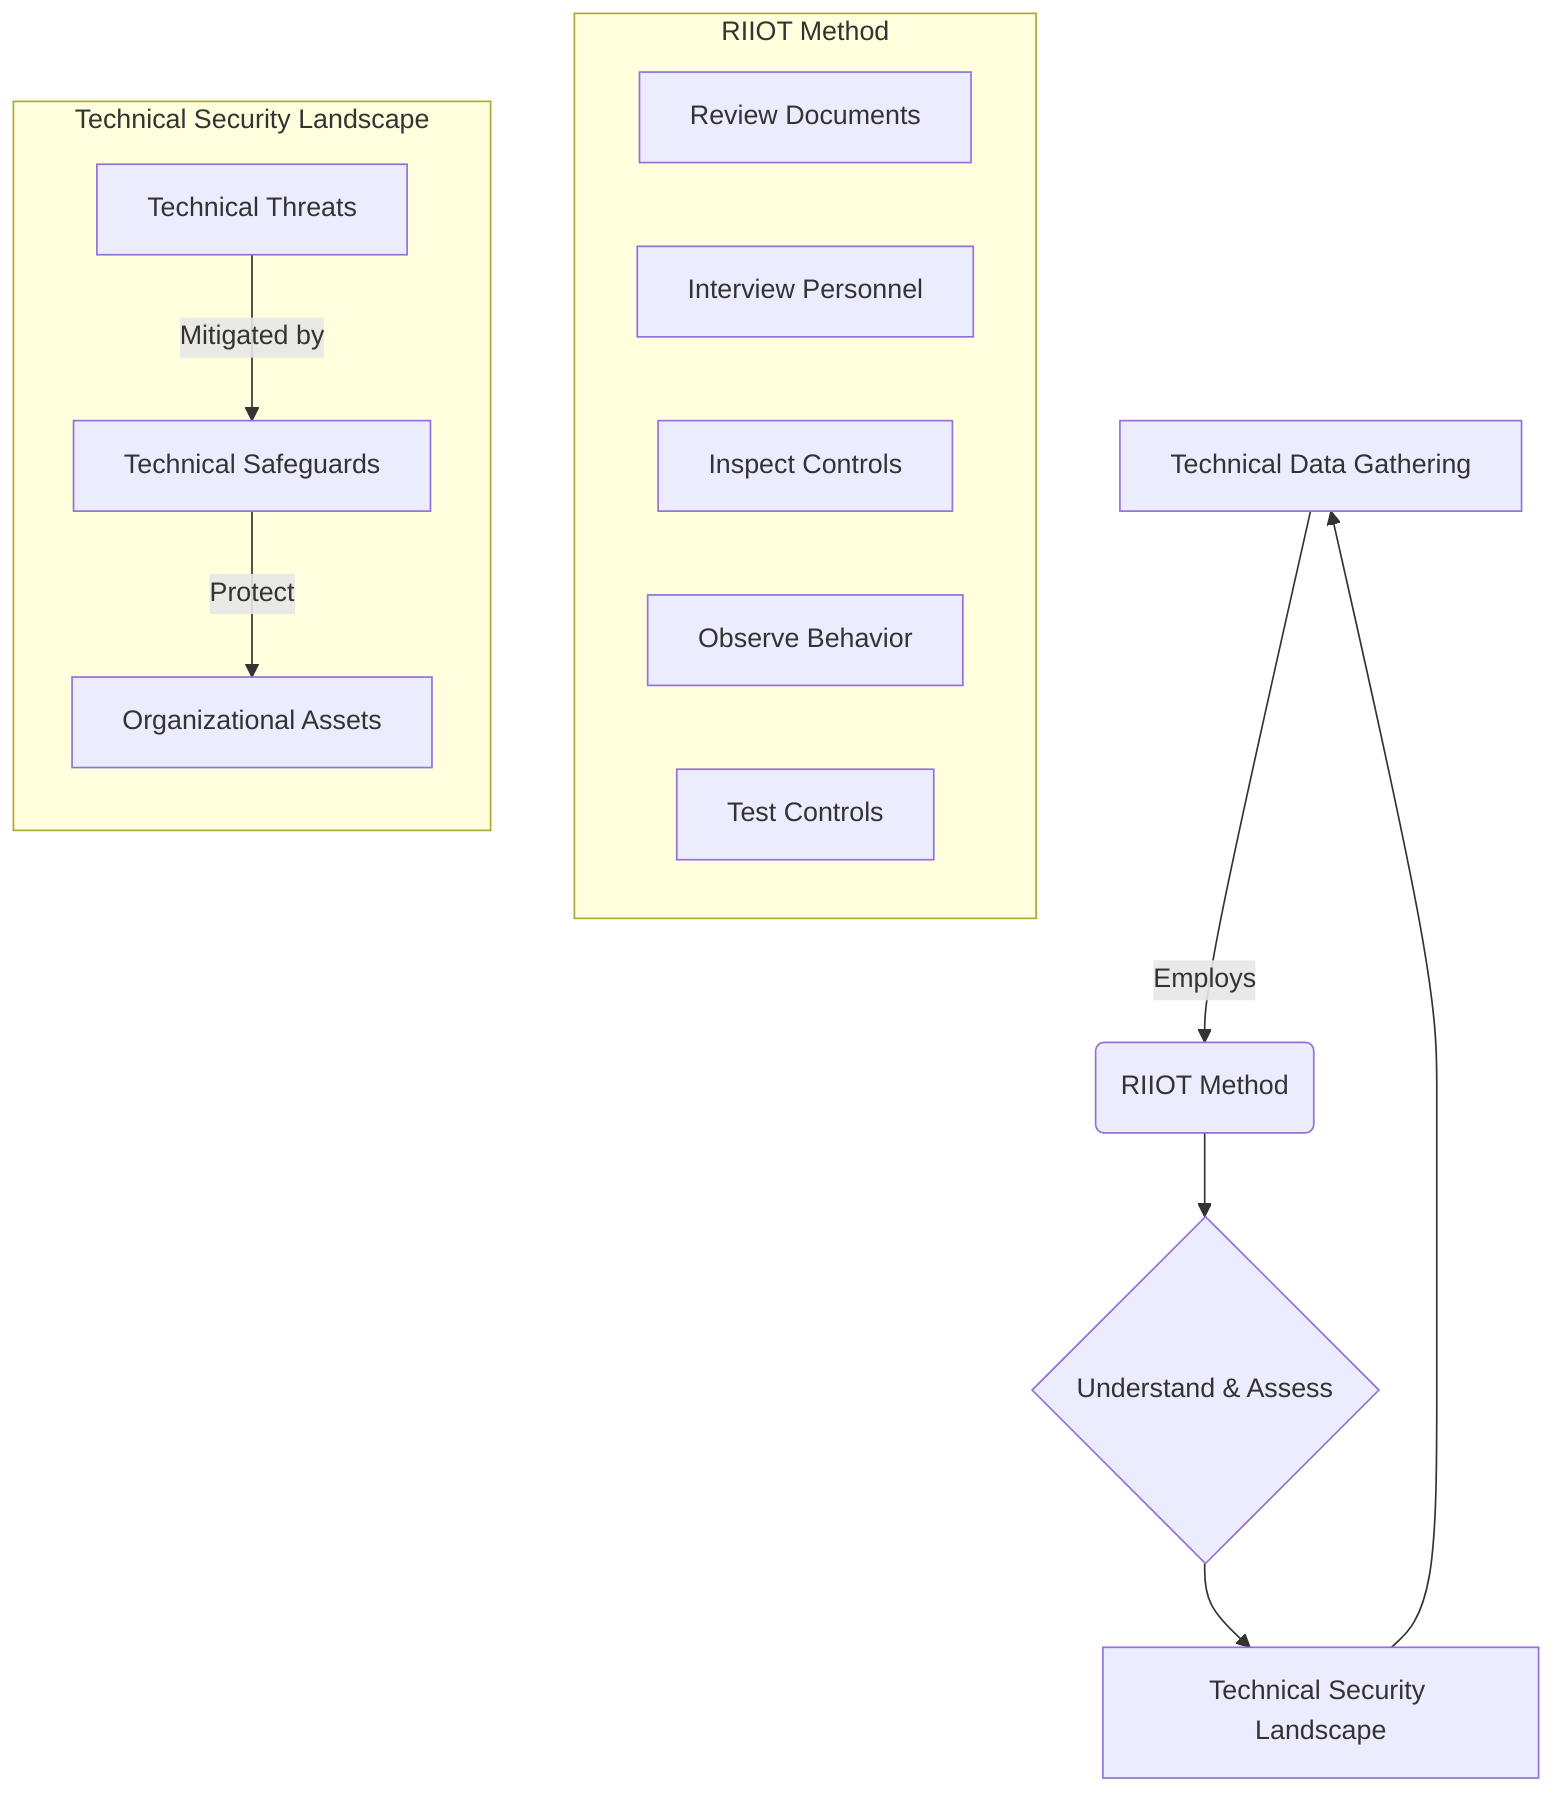 graph TD
    A[Technical Data Gathering] -->|Employs| B(RIIOT Method);
    
    subgraph RIIOT Method
        direction LR
        B1[Review Documents]
        B2[Interview Personnel]
        B3[Inspect Controls]
        B4[Observe Behavior]
        B5[Test Controls]
    end

    B --> C{Understand & Assess};
    C --> D[Technical Security Landscape];

    subgraph Technical Security Landscape
        direction TB
        E[Technical Threats] -->|Mitigated by| F[Technical Safeguards];
        F -->|Protect| G[Organizational Assets];
    end

    D --> A;